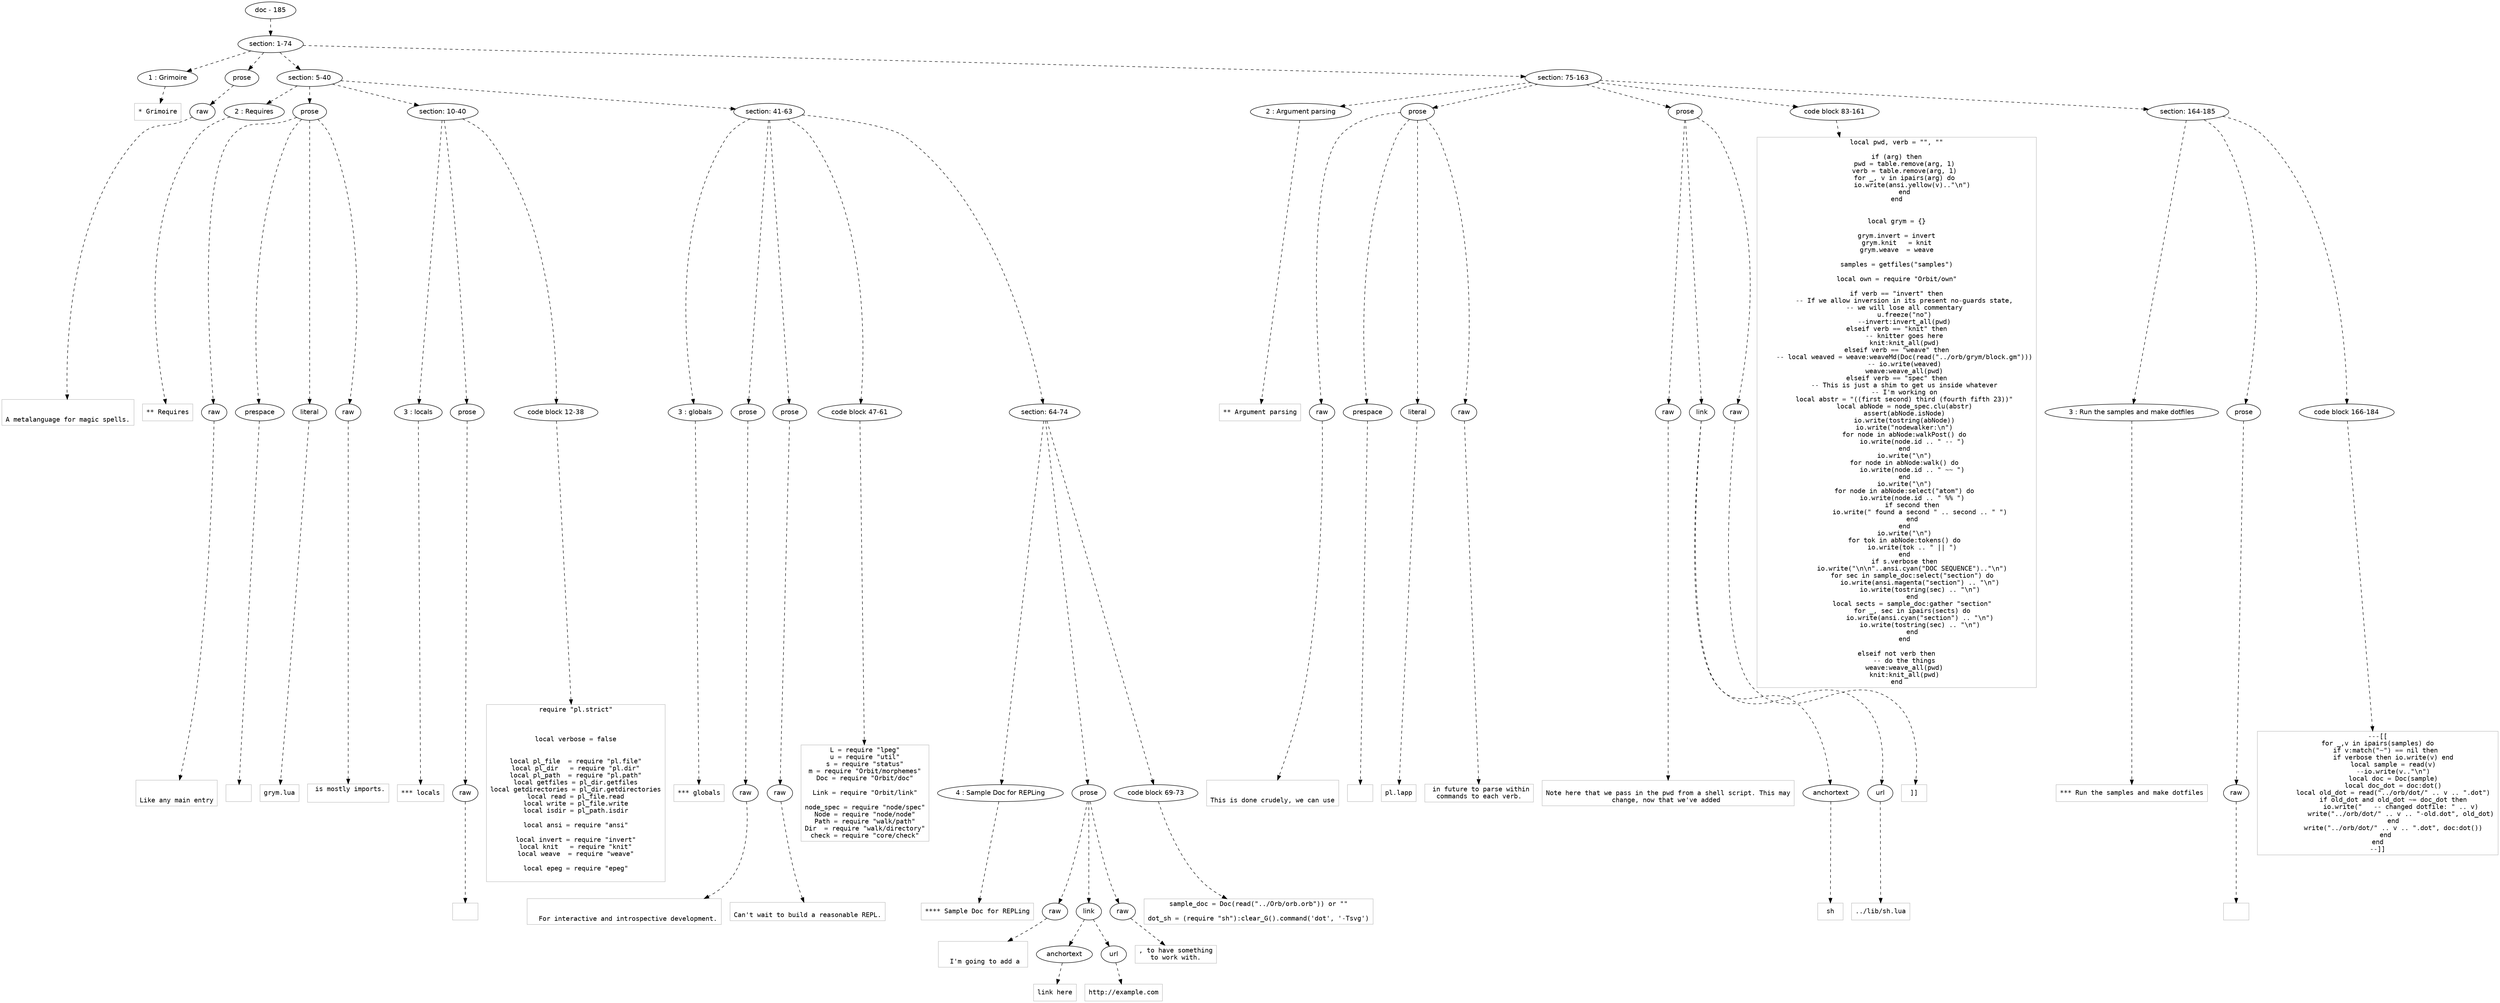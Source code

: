 digraph lpegNode {

node [fontname=Helvetica]
edge [style=dashed]

doc_0 [label="doc - 185"]


doc_0 -> { section_1}
{rank=same; section_1}

section_1 [label="section: 1-74"]


// END RANK doc_0

section_1 -> { header_2 prose_3 section_4 section_5}
{rank=same; header_2 prose_3 section_4 section_5}

header_2 [label="1 : Grimoire"]

prose_3 [label="prose"]

section_4 [label="section: 5-40"]

section_5 [label="section: 75-163"]


// END RANK section_1

header_2 -> leaf_6
leaf_6  [color=Gray,shape=rectangle,fontname=Inconsolata,label="* Grimoire"]
// END RANK header_2

prose_3 -> { raw_7}
{rank=same; raw_7}

raw_7 [label="raw"]


// END RANK prose_3

raw_7 -> leaf_8
leaf_8  [color=Gray,shape=rectangle,fontname=Inconsolata,label="

A metalanguage for magic spells.
"]
// END RANK raw_7

section_4 -> { header_9 prose_10 section_11 section_12}
{rank=same; header_9 prose_10 section_11 section_12}

header_9 [label="2 : Requires"]

prose_10 [label="prose"]

section_11 [label="section: 10-40"]

section_12 [label="section: 41-63"]


// END RANK section_4

header_9 -> leaf_13
leaf_13  [color=Gray,shape=rectangle,fontname=Inconsolata,label="** Requires"]
// END RANK header_9

prose_10 -> { raw_14 prespace_15 literal_16 raw_17}
{rank=same; raw_14 prespace_15 literal_16 raw_17}

raw_14 [label="raw"]

prespace_15 [label="prespace"]

literal_16 [label="literal"]

raw_17 [label="raw"]


// END RANK prose_10

raw_14 -> leaf_18
leaf_18  [color=Gray,shape=rectangle,fontname=Inconsolata,label="

Like any main entry"]
// END RANK raw_14

prespace_15 -> leaf_19
leaf_19  [color=Gray,shape=rectangle,fontname=Inconsolata,label=" "]
// END RANK prespace_15

literal_16 -> leaf_20
leaf_20  [color=Gray,shape=rectangle,fontname=Inconsolata,label="grym.lua"]
// END RANK literal_16

raw_17 -> leaf_21
leaf_21  [color=Gray,shape=rectangle,fontname=Inconsolata,label=" is mostly imports.

"]
// END RANK raw_17

section_11 -> { header_22 prose_23 codeblock_24}
{rank=same; header_22 prose_23 codeblock_24}

header_22 [label="3 : locals"]

prose_23 [label="prose"]

codeblock_24 [label="code block 12-38"]


// END RANK section_11

header_22 -> leaf_25
leaf_25  [color=Gray,shape=rectangle,fontname=Inconsolata,label="*** locals"]
// END RANK header_22

prose_23 -> { raw_26}
{rank=same; raw_26}

raw_26 [label="raw"]


// END RANK prose_23

raw_26 -> leaf_27
leaf_27  [color=Gray,shape=rectangle,fontname=Inconsolata,label="
"]
// END RANK raw_26

codeblock_24 -> leaf_28
leaf_28  [color=Gray,shape=rectangle,fontname=Inconsolata,label="require \"pl.strict\"



local verbose = false


local pl_file  = require \"pl.file\"
local pl_dir   = require \"pl.dir\"
local pl_path  = require \"pl.path\"
local getfiles = pl_dir.getfiles
local getdirectories = pl_dir.getdirectories
local read = pl_file.read
local write = pl_file.write
local isdir = pl_path.isdir

local ansi = require \"ansi\"

local invert = require \"invert\"
local knit   = require \"knit\"
local weave  = require \"weave\"

local epeg = require \"epeg\"

"]
// END RANK codeblock_24

section_12 -> { header_29 prose_30 prose_31 codeblock_32 section_33}
{rank=same; header_29 prose_30 prose_31 codeblock_32 section_33}

header_29 [label="3 : globals"]

prose_30 [label="prose"]

prose_31 [label="prose"]

codeblock_32 [label="code block 47-61"]

section_33 [label="section: 64-74"]


// END RANK section_12

header_29 -> leaf_34
leaf_34  [color=Gray,shape=rectangle,fontname=Inconsolata,label="*** globals"]
// END RANK header_29

prose_30 -> { raw_35}
{rank=same; raw_35}

raw_35 [label="raw"]


// END RANK prose_30

raw_35 -> leaf_36
leaf_36  [color=Gray,shape=rectangle,fontname=Inconsolata,label="

  For interactive and introspective development.
"]
// END RANK raw_35

prose_31 -> { raw_37}
{rank=same; raw_37}

raw_37 [label="raw"]


// END RANK prose_31

raw_37 -> leaf_38
leaf_38  [color=Gray,shape=rectangle,fontname=Inconsolata,label="
Can't wait to build a reasonable REPL.
"]
// END RANK raw_37

codeblock_32 -> leaf_39
leaf_39  [color=Gray,shape=rectangle,fontname=Inconsolata,label="L = require \"lpeg\"
u = require \"util\"
s = require \"status\"
m = require \"Orbit/morphemes\"
Doc = require \"Orbit/doc\"

Link = require \"Orbit/link\"

node_spec = require \"node/spec\"
Node = require \"node/node\"
Path = require \"walk/path\"
Dir  = require \"walk/directory\"
check = require \"core/check\""]
// END RANK codeblock_32

section_33 -> { header_40 prose_41 codeblock_42}
{rank=same; header_40 prose_41 codeblock_42}

header_40 [label="4 : Sample Doc for REPLing"]

prose_41 [label="prose"]

codeblock_42 [label="code block 69-73"]


// END RANK section_33

header_40 -> leaf_43
leaf_43  [color=Gray,shape=rectangle,fontname=Inconsolata,label="**** Sample Doc for REPLing"]
// END RANK header_40

prose_41 -> { raw_44 link_45 raw_46}
{rank=same; raw_44 link_45 raw_46}

raw_44 [label="raw"]

link_45 [label="link"]

raw_46 [label="raw"]


// END RANK prose_41

raw_44 -> leaf_47
leaf_47  [color=Gray,shape=rectangle,fontname=Inconsolata,label="

  I'm going to add a "]
// END RANK raw_44

link_45 -> { anchortext_48 url_49}
{rank=same; anchortext_48 url_49}

anchortext_48 [label="anchortext"]

url_49 [label="url"]


// END RANK link_45

anchortext_48 -> leaf_50
leaf_50  [color=Gray,shape=rectangle,fontname=Inconsolata,label="link here"]
// END RANK anchortext_48

url_49 -> leaf_51
leaf_51  [color=Gray,shape=rectangle,fontname=Inconsolata,label="http://example.com"]
// END RANK url_49

raw_46 -> leaf_52
leaf_52  [color=Gray,shape=rectangle,fontname=Inconsolata,label=", to have something
to work with.
"]
// END RANK raw_46

codeblock_42 -> leaf_53
leaf_53  [color=Gray,shape=rectangle,fontname=Inconsolata,label="sample_doc = Doc(read(\"../Orb/orb.orb\")) or \"\"

dot_sh = (require \"sh\"):clear_G().command('dot', '-Tsvg')"]
// END RANK codeblock_42

section_5 -> { header_54 prose_55 prose_56 codeblock_57 section_58}
{rank=same; header_54 prose_55 prose_56 codeblock_57 section_58}

header_54 [label="2 : Argument parsing"]

prose_55 [label="prose"]

prose_56 [label="prose"]

codeblock_57 [label="code block 83-161"]

section_58 [label="section: 164-185"]


// END RANK section_5

header_54 -> leaf_59
leaf_59  [color=Gray,shape=rectangle,fontname=Inconsolata,label="** Argument parsing"]
// END RANK header_54

prose_55 -> { raw_60 prespace_61 literal_62 raw_63}
{rank=same; raw_60 prespace_61 literal_62 raw_63}

raw_60 [label="raw"]

prespace_61 [label="prespace"]

literal_62 [label="literal"]

raw_63 [label="raw"]


// END RANK prose_55

raw_60 -> leaf_64
leaf_64  [color=Gray,shape=rectangle,fontname=Inconsolata,label="

This is done crudely, we can use"]
// END RANK raw_60

prespace_61 -> leaf_65
leaf_65  [color=Gray,shape=rectangle,fontname=Inconsolata,label=" "]
// END RANK prespace_61

literal_62 -> leaf_66
leaf_66  [color=Gray,shape=rectangle,fontname=Inconsolata,label="pl.lapp"]
// END RANK literal_62

raw_63 -> leaf_67
leaf_67  [color=Gray,shape=rectangle,fontname=Inconsolata,label=" in future to parse within
commands to each verb.
"]
// END RANK raw_63

prose_56 -> { raw_68 link_69 raw_70}
{rank=same; raw_68 link_69 raw_70}

raw_68 [label="raw"]

link_69 [label="link"]

raw_70 [label="raw"]


// END RANK prose_56

raw_68 -> leaf_71
leaf_71  [color=Gray,shape=rectangle,fontname=Inconsolata,label="
Note here that we pass in the pwd from a shell script. This may
change, now that we've added "]
// END RANK raw_68

link_69 -> { anchortext_72 url_73}
{rank=same; anchortext_72 url_73}

anchortext_72 [label="anchortext"]

url_73 [label="url"]


// END RANK link_69

anchortext_72 -> leaf_74
leaf_74  [color=Gray,shape=rectangle,fontname=Inconsolata,label="sh"]
// END RANK anchortext_72

url_73 -> leaf_75
leaf_75  [color=Gray,shape=rectangle,fontname=Inconsolata,label="../lib/sh.lua"]
// END RANK url_73

raw_70 -> leaf_76
leaf_76  [color=Gray,shape=rectangle,fontname=Inconsolata,label="]]
"]
// END RANK raw_70

codeblock_57 -> leaf_77
leaf_77  [color=Gray,shape=rectangle,fontname=Inconsolata,label="local pwd, verb = \"\", \"\"

if (arg) then
    pwd = table.remove(arg, 1)
    verb = table.remove(arg, 1)
    for _, v in ipairs(arg) do
        io.write(ansi.yellow(v)..\"\\n\")
    end
end


local grym = {}

grym.invert = invert
grym.knit   = knit
grym.weave  = weave

samples = getfiles(\"samples\")

local own = require \"Orbit/own\"

if verb == \"invert\" then
    -- If we allow inversion in its present no-guards state,
    -- we will lose all commentary
    u.freeze(\"no\")
    --invert:invert_all(pwd)
elseif verb == \"knit\" then
    -- knitter goes here
    knit:knit_all(pwd)
elseif verb == \"weave\" then
    -- local weaved = weave:weaveMd(Doc(read(\"../orb/grym/block.gm\")))
    -- io.write(weaved)
    weave:weave_all(pwd)
elseif verb == \"spec\" then
    -- This is just a shim to get us inside whatever
    -- I'm working on
    local abstr = \"((first second) third (fourth fifth 23))\"
    local abNode = node_spec.clu(abstr)
    assert(abNode.isNode)
    io.write(tostring(abNode))
    io.write(\"nodewalker:\\n\")
    for node in abNode:walkPost() do
        io.write(node.id .. \" -- \")
    end
    io.write(\"\\n\")
    for node in abNode:walk() do
        io.write(node.id .. \" ~~ \")
    end
    io.write(\"\\n\")
    for node in abNode:select(\"atom\") do
        io.write(node.id .. \" %% \")
        if second then
            io.write(\" found a second \" .. second .. \" \")
        end
    end
    io.write(\"\\n\")
    for tok in abNode:tokens() do
        io.write(tok .. \" || \")
    end
    if s.verbose then
        io.write(\"\\n\\n\"..ansi.cyan(\"DOC SEQUENCE\")..\"\\n\")
        for sec in sample_doc:select(\"section\") do
            io.write(ansi.magenta(\"section\") .. \"\\n\")
            io.write(tostring(sec) .. \"\\n\")
        end
        local sects = sample_doc:gather \"section\"
        for _, sec in ipairs(sects) do
            io.write(ansi.cyan(\"section\") .. \"\\n\")
            io.write(tostring(sec) .. \"\\n\")
        end
    end

elseif not verb then
    -- do the things
    weave:weave_all(pwd)
    knit:knit_all(pwd)
end"]
// END RANK codeblock_57

section_58 -> { header_78 prose_79 codeblock_80}
{rank=same; header_78 prose_79 codeblock_80}

header_78 [label="3 : Run the samples and make dotfiles"]

prose_79 [label="prose"]

codeblock_80 [label="code block 166-184"]


// END RANK section_58

header_78 -> leaf_81
leaf_81  [color=Gray,shape=rectangle,fontname=Inconsolata,label="*** Run the samples and make dotfiles"]
// END RANK header_78

prose_79 -> { raw_82}
{rank=same; raw_82}

raw_82 [label="raw"]


// END RANK prose_79

raw_82 -> leaf_83
leaf_83  [color=Gray,shape=rectangle,fontname=Inconsolata,label="
"]
// END RANK raw_82

codeblock_80 -> leaf_84
leaf_84  [color=Gray,shape=rectangle,fontname=Inconsolata,label="---[[
for _,v in ipairs(samples) do
    if v:match(\"~\") == nil then
        if verbose then io.write(v) end
        local sample = read(v)
        --io.write(v..\"\\n\")
        local doc = Doc(sample)
        local doc_dot = doc:dot()
        local old_dot = read(\"../orb/dot/\" .. v .. \".dot\")
        if old_dot and old_dot ~= doc_dot then
            io.write(\"   -- changed dotfile: \" .. v)
            write(\"../orb/dot/\" .. v .. \"-old.dot\", old_dot)
        end
        write(\"../orb/dot/\" .. v .. \".dot\", doc:dot())
    end
end
--]]"]
// END RANK codeblock_80


}
